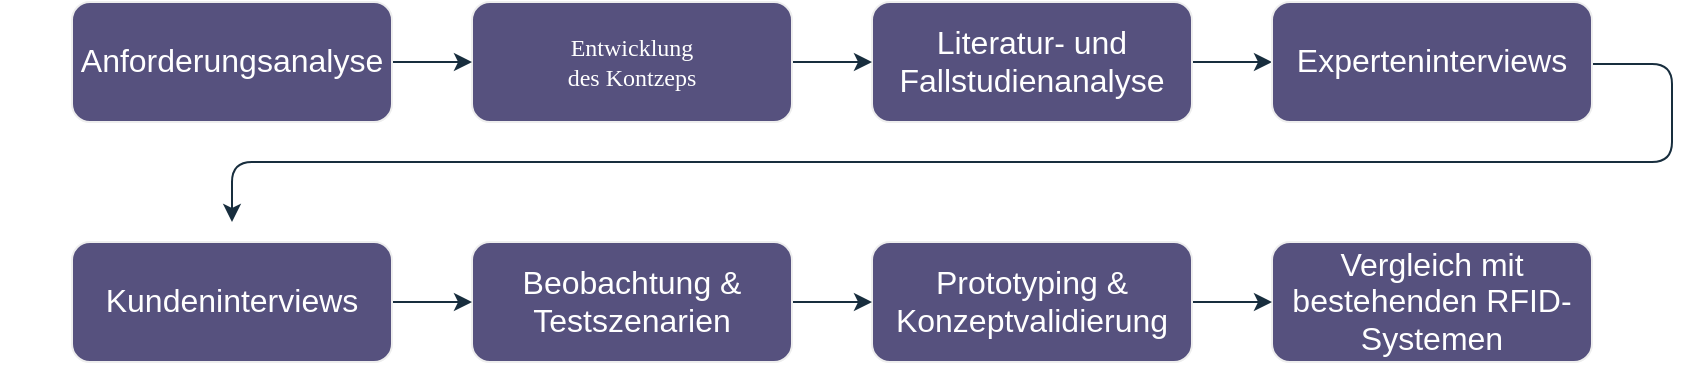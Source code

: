 <mxfile version="26.0.10">
  <diagram name="Page-1" id="Om4fkbPBN-Tum1DRu9Pf">
    <mxGraphModel dx="1024" dy="532" grid="1" gridSize="10" guides="1" tooltips="1" connect="1" arrows="1" fold="1" page="1" pageScale="1" pageWidth="850" pageHeight="1100" math="0" shadow="0">
      <root>
        <mxCell id="0" />
        <mxCell id="1" parent="0" />
        <mxCell id="_pLobRL5hJHsWE4UGe1Z-11" value="" style="edgeStyle=orthogonalEdgeStyle;rounded=1;orthogonalLoop=1;jettySize=auto;html=1;labelBackgroundColor=none;strokeColor=#182E3E;fontColor=default;" edge="1" parent="1" source="_pLobRL5hJHsWE4UGe1Z-1" target="_pLobRL5hJHsWE4UGe1Z-8">
          <mxGeometry relative="1" as="geometry" />
        </mxCell>
        <mxCell id="_pLobRL5hJHsWE4UGe1Z-1" value="&lt;blockquote&gt;&lt;font face=&quot;Helvetica&quot;&gt;&lt;span style=&quot;font-size:12.0pt;line-height:115%;&lt;br/&gt;font-family:&amp;quot;Times New Roman&amp;quot;,serif;mso-fareast-font-family:&amp;quot;Times New Roman&amp;quot;;&lt;br/&gt;mso-font-kerning:0pt;mso-ligatures:none;mso-ansi-language:DE;mso-fareast-language:&lt;br/&gt;DE;mso-bidi-language:AR-SA&quot;&gt;Literatur- und Fallstudienanalyse&lt;/span&gt;&lt;/font&gt;&lt;/blockquote&gt;" style="rounded=1;whiteSpace=wrap;html=1;labelBackgroundColor=none;fillColor=#56517E;strokeColor=#EEEEEE;fontColor=#FFFFFF;" vertex="1" parent="1">
          <mxGeometry x="440" y="400" width="160" height="60" as="geometry" />
        </mxCell>
        <mxCell id="_pLobRL5hJHsWE4UGe1Z-10" value="" style="edgeStyle=orthogonalEdgeStyle;rounded=1;orthogonalLoop=1;jettySize=auto;html=1;labelBackgroundColor=none;strokeColor=#182E3E;fontColor=default;" edge="1" parent="1" source="_pLobRL5hJHsWE4UGe1Z-2" target="_pLobRL5hJHsWE4UGe1Z-1">
          <mxGeometry relative="1" as="geometry" />
        </mxCell>
        <mxCell id="_pLobRL5hJHsWE4UGe1Z-2" value="&lt;blockquote&gt;&lt;font face=&quot;Georgia&quot;&gt;Entwicklung des Kontzeps&lt;/font&gt;&lt;/blockquote&gt;" style="rounded=1;whiteSpace=wrap;html=1;labelBackgroundColor=none;fillColor=#56517E;strokeColor=#EEEEEE;fontColor=#FFFFFF;" vertex="1" parent="1">
          <mxGeometry x="240" y="400" width="160" height="60" as="geometry" />
        </mxCell>
        <mxCell id="_pLobRL5hJHsWE4UGe1Z-9" value="" style="edgeStyle=orthogonalEdgeStyle;rounded=1;orthogonalLoop=1;jettySize=auto;html=1;labelBackgroundColor=none;strokeColor=#182E3E;fontColor=default;" edge="1" parent="1" source="_pLobRL5hJHsWE4UGe1Z-3" target="_pLobRL5hJHsWE4UGe1Z-2">
          <mxGeometry relative="1" as="geometry" />
        </mxCell>
        <mxCell id="_pLobRL5hJHsWE4UGe1Z-3" value="&lt;blockquote&gt;&lt;span style=&quot;font-size:12.0pt;line-height:115%;&lt;br/&gt;font-family:&amp;quot;Times New Roman&amp;quot;,serif;mso-fareast-font-family:&amp;quot;Times New Roman&amp;quot;;&lt;br/&gt;mso-font-kerning:0pt;mso-ligatures:none;mso-ansi-language:DE;mso-fareast-language:&lt;br/&gt;DE;mso-bidi-language:AR-SA&quot;&gt;Anforderungsanalyse&lt;/span&gt;&lt;/blockquote&gt;" style="rounded=1;whiteSpace=wrap;html=1;labelBackgroundColor=none;fillColor=#56517E;strokeColor=#EEEEEE;fontColor=#FFFFFF;" vertex="1" parent="1">
          <mxGeometry x="40" y="400" width="160" height="60" as="geometry" />
        </mxCell>
        <mxCell id="_pLobRL5hJHsWE4UGe1Z-4" value="&lt;span style=&quot;font-size:12.0pt;line-height:115%;&lt;br/&gt;font-family:&amp;quot;Times New Roman&amp;quot;,serif;mso-fareast-font-family:&amp;quot;Times New Roman&amp;quot;;&lt;br/&gt;mso-font-kerning:0pt;mso-ligatures:none;mso-ansi-language:DE;mso-fareast-language:&lt;br/&gt;DE;mso-bidi-language:AR-SA&quot;&gt;Vergleich mit bestehenden RFID-Systemen&lt;/span&gt;" style="rounded=1;whiteSpace=wrap;html=1;labelBackgroundColor=none;fillColor=#56517E;strokeColor=#EEEEEE;fontColor=#FFFFFF;" vertex="1" parent="1">
          <mxGeometry x="640" y="520" width="160" height="60" as="geometry" />
        </mxCell>
        <mxCell id="_pLobRL5hJHsWE4UGe1Z-14" value="" style="edgeStyle=orthogonalEdgeStyle;rounded=1;orthogonalLoop=1;jettySize=auto;html=1;labelBackgroundColor=none;strokeColor=#182E3E;fontColor=default;" edge="1" parent="1" source="_pLobRL5hJHsWE4UGe1Z-5" target="_pLobRL5hJHsWE4UGe1Z-4">
          <mxGeometry relative="1" as="geometry" />
        </mxCell>
        <mxCell id="_pLobRL5hJHsWE4UGe1Z-5" value="&lt;span style=&quot;font-size:12.0pt;line-height:115%;&lt;br/&gt;font-family:&amp;quot;Times New Roman&amp;quot;,serif;mso-fareast-font-family:&amp;quot;Times New Roman&amp;quot;;&lt;br/&gt;mso-font-kerning:0pt;mso-ligatures:none;mso-ansi-language:DE;mso-fareast-language:&lt;br/&gt;DE;mso-bidi-language:AR-SA&quot;&gt;Prototyping &amp;amp; Konzeptvalidierung&lt;/span&gt;" style="rounded=1;whiteSpace=wrap;html=1;labelBackgroundColor=none;fillColor=#56517E;strokeColor=#EEEEEE;fontColor=#FFFFFF;" vertex="1" parent="1">
          <mxGeometry x="440" y="520" width="160" height="60" as="geometry" />
        </mxCell>
        <mxCell id="_pLobRL5hJHsWE4UGe1Z-13" value="" style="edgeStyle=orthogonalEdgeStyle;rounded=1;orthogonalLoop=1;jettySize=auto;html=1;labelBackgroundColor=none;strokeColor=#182E3E;fontColor=default;" edge="1" parent="1" source="_pLobRL5hJHsWE4UGe1Z-6" target="_pLobRL5hJHsWE4UGe1Z-5">
          <mxGeometry relative="1" as="geometry" />
        </mxCell>
        <mxCell id="_pLobRL5hJHsWE4UGe1Z-6" value="&lt;span style=&quot;font-size:12.0pt;line-height:115%;&lt;br/&gt;font-family:&amp;quot;Times New Roman&amp;quot;,serif;mso-fareast-font-family:&amp;quot;Times New Roman&amp;quot;;&lt;br/&gt;mso-font-kerning:0pt;mso-ligatures:none;mso-ansi-language:DE;mso-fareast-language:&lt;br/&gt;DE;mso-bidi-language:AR-SA&quot;&gt;Beobachtung &amp;amp; Testszenarien&lt;/span&gt;" style="rounded=1;whiteSpace=wrap;html=1;labelBackgroundColor=none;fillColor=#56517E;strokeColor=#EEEEEE;fontColor=#FFFFFF;" vertex="1" parent="1">
          <mxGeometry x="240" y="520" width="160" height="60" as="geometry" />
        </mxCell>
        <mxCell id="_pLobRL5hJHsWE4UGe1Z-12" value="" style="edgeStyle=orthogonalEdgeStyle;rounded=1;orthogonalLoop=1;jettySize=auto;html=1;labelBackgroundColor=none;strokeColor=#182E3E;fontColor=default;" edge="1" parent="1" source="_pLobRL5hJHsWE4UGe1Z-7" target="_pLobRL5hJHsWE4UGe1Z-6">
          <mxGeometry relative="1" as="geometry" />
        </mxCell>
        <mxCell id="_pLobRL5hJHsWE4UGe1Z-7" value="&lt;span style=&quot;font-size:12.0pt;line-height:115%;&lt;br/&gt;font-family:&amp;quot;Times New Roman&amp;quot;,serif;mso-fareast-font-family:&amp;quot;Times New Roman&amp;quot;;&lt;br/&gt;mso-font-kerning:0pt;mso-ligatures:none;mso-ansi-language:DE;mso-fareast-language:&lt;br/&gt;DE;mso-bidi-language:AR-SA&quot;&gt;Kundeninterviews&lt;/span&gt;" style="rounded=1;whiteSpace=wrap;html=1;labelBackgroundColor=none;fillColor=#56517E;strokeColor=#EEEEEE;fontColor=#FFFFFF;" vertex="1" parent="1">
          <mxGeometry x="40" y="520" width="160" height="60" as="geometry" />
        </mxCell>
        <mxCell id="_pLobRL5hJHsWE4UGe1Z-16" value="" style="edgeStyle=orthogonalEdgeStyle;rounded=1;orthogonalLoop=1;jettySize=auto;html=1;labelBackgroundColor=none;strokeColor=#182E3E;fontColor=default;" edge="1" parent="1" source="_pLobRL5hJHsWE4UGe1Z-8">
          <mxGeometry relative="1" as="geometry">
            <mxPoint x="120" y="510" as="targetPoint" />
            <Array as="points">
              <mxPoint x="840" y="431" />
              <mxPoint x="840" y="480" />
            </Array>
          </mxGeometry>
        </mxCell>
        <mxCell id="_pLobRL5hJHsWE4UGe1Z-8" value="&lt;span style=&quot;font-size:12.0pt;line-height:115%;&lt;br/&gt;font-family:&amp;quot;Times New Roman&amp;quot;,serif;mso-fareast-font-family:&amp;quot;Times New Roman&amp;quot;;&lt;br/&gt;mso-font-kerning:0pt;mso-ligatures:none;mso-ansi-language:DE;mso-fareast-language:&lt;br/&gt;DE;mso-bidi-language:AR-SA&quot;&gt;Experteninterviews&lt;/span&gt;" style="rounded=1;whiteSpace=wrap;html=1;labelBackgroundColor=none;fillColor=#56517E;strokeColor=#EEEEEE;fontColor=#FFFFFF;" vertex="1" parent="1">
          <mxGeometry x="640" y="400" width="160" height="60" as="geometry" />
        </mxCell>
      </root>
    </mxGraphModel>
  </diagram>
</mxfile>
